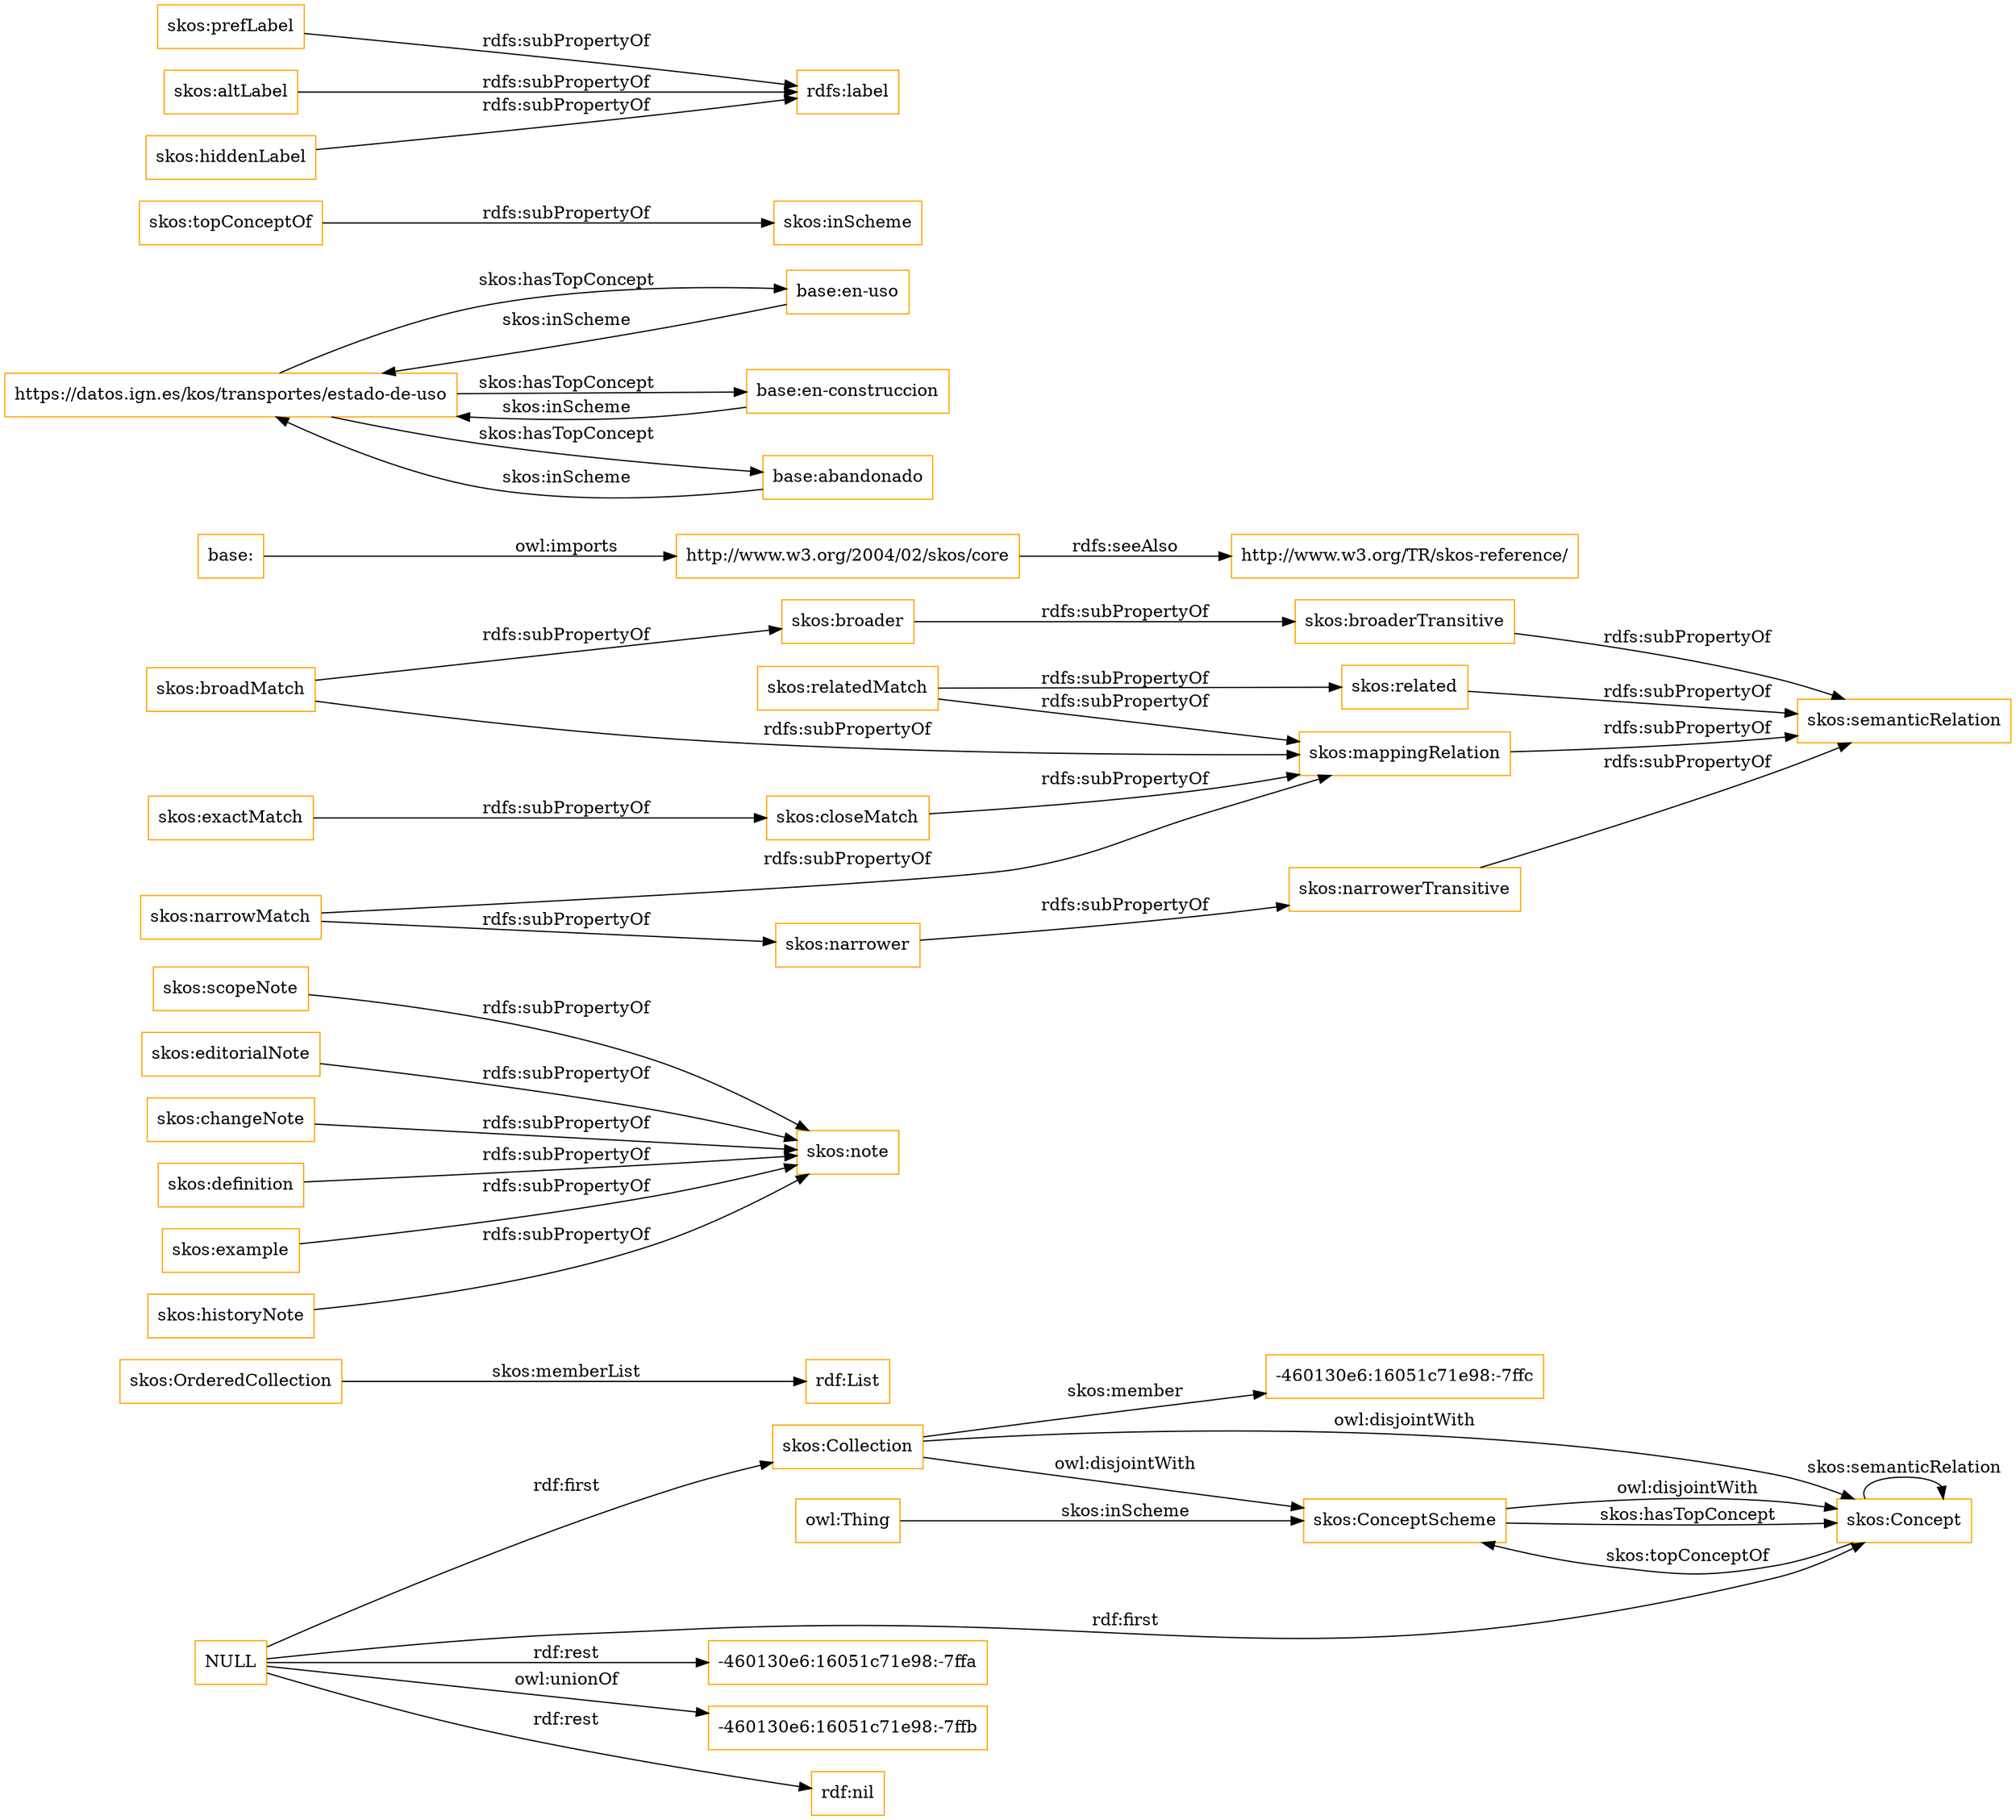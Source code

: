digraph ar2dtool_diagram { 
rankdir=LR;
size="1501"
node [shape = rectangle, color="orange"]; "-460130e6:16051c71e98:-7ffc" "skos:OrderedCollection" "skos:Collection" "skos:ConceptScheme" "skos:Concept" ; /*classes style*/
	"NULL" -> "-460130e6:16051c71e98:-7ffa" [ label = "rdf:rest" ];
	"NULL" -> "skos:Concept" [ label = "rdf:first" ];
	"NULL" -> "-460130e6:16051c71e98:-7ffb" [ label = "owl:unionOf" ];
	"NULL" -> "rdf:nil" [ label = "rdf:rest" ];
	"NULL" -> "skos:Collection" [ label = "rdf:first" ];
	"skos:scopeNote" -> "skos:note" [ label = "rdfs:subPropertyOf" ];
	"skos:closeMatch" -> "skos:mappingRelation" [ label = "rdfs:subPropertyOf" ];
	"base:" -> "http://www.w3.org/2004/02/skos/core" [ label = "owl:imports" ];
	"skos:ConceptScheme" -> "skos:Concept" [ label = "owl:disjointWith" ];
	"https://datos.ign.es/kos/transportes/estado-de-uso" -> "base:en-uso" [ label = "skos:hasTopConcept" ];
	"https://datos.ign.es/kos/transportes/estado-de-uso" -> "base:en-construccion" [ label = "skos:hasTopConcept" ];
	"https://datos.ign.es/kos/transportes/estado-de-uso" -> "base:abandonado" [ label = "skos:hasTopConcept" ];
	"skos:relatedMatch" -> "skos:related" [ label = "rdfs:subPropertyOf" ];
	"skos:relatedMatch" -> "skos:mappingRelation" [ label = "rdfs:subPropertyOf" ];
	"skos:broadMatch" -> "skos:broader" [ label = "rdfs:subPropertyOf" ];
	"skos:broadMatch" -> "skos:mappingRelation" [ label = "rdfs:subPropertyOf" ];
	"skos:related" -> "skos:semanticRelation" [ label = "rdfs:subPropertyOf" ];
	"skos:topConceptOf" -> "skos:inScheme" [ label = "rdfs:subPropertyOf" ];
	"skos:editorialNote" -> "skos:note" [ label = "rdfs:subPropertyOf" ];
	"skos:changeNote" -> "skos:note" [ label = "rdfs:subPropertyOf" ];
	"skos:definition" -> "skos:note" [ label = "rdfs:subPropertyOf" ];
	"base:en-construccion" -> "https://datos.ign.es/kos/transportes/estado-de-uso" [ label = "skos:inScheme" ];
	"skos:example" -> "skos:note" [ label = "rdfs:subPropertyOf" ];
	"skos:historyNote" -> "skos:note" [ label = "rdfs:subPropertyOf" ];
	"skos:exactMatch" -> "skos:closeMatch" [ label = "rdfs:subPropertyOf" ];
	"skos:prefLabel" -> "rdfs:label" [ label = "rdfs:subPropertyOf" ];
	"skos:altLabel" -> "rdfs:label" [ label = "rdfs:subPropertyOf" ];
	"base:en-uso" -> "https://datos.ign.es/kos/transportes/estado-de-uso" [ label = "skos:inScheme" ];
	"skos:broaderTransitive" -> "skos:semanticRelation" [ label = "rdfs:subPropertyOf" ];
	"base:abandonado" -> "https://datos.ign.es/kos/transportes/estado-de-uso" [ label = "skos:inScheme" ];
	"skos:broader" -> "skos:broaderTransitive" [ label = "rdfs:subPropertyOf" ];
	"skos:mappingRelation" -> "skos:semanticRelation" [ label = "rdfs:subPropertyOf" ];
	"skos:hiddenLabel" -> "rdfs:label" [ label = "rdfs:subPropertyOf" ];
	"http://www.w3.org/2004/02/skos/core" -> "http://www.w3.org/TR/skos-reference/" [ label = "rdfs:seeAlso" ];
	"skos:Collection" -> "skos:ConceptScheme" [ label = "owl:disjointWith" ];
	"skos:Collection" -> "skos:Concept" [ label = "owl:disjointWith" ];
	"skos:narrowMatch" -> "skos:narrower" [ label = "rdfs:subPropertyOf" ];
	"skos:narrowMatch" -> "skos:mappingRelation" [ label = "rdfs:subPropertyOf" ];
	"skos:narrower" -> "skos:narrowerTransitive" [ label = "rdfs:subPropertyOf" ];
	"skos:narrowerTransitive" -> "skos:semanticRelation" [ label = "rdfs:subPropertyOf" ];
	"skos:OrderedCollection" -> "rdf:List" [ label = "skos:memberList" ];
	"skos:Concept" -> "skos:ConceptScheme" [ label = "skos:topConceptOf" ];
	"skos:Concept" -> "skos:Concept" [ label = "skos:semanticRelation" ];
	"skos:Collection" -> "-460130e6:16051c71e98:-7ffc" [ label = "skos:member" ];
	"skos:ConceptScheme" -> "skos:Concept" [ label = "skos:hasTopConcept" ];
	"owl:Thing" -> "skos:ConceptScheme" [ label = "skos:inScheme" ];

}
